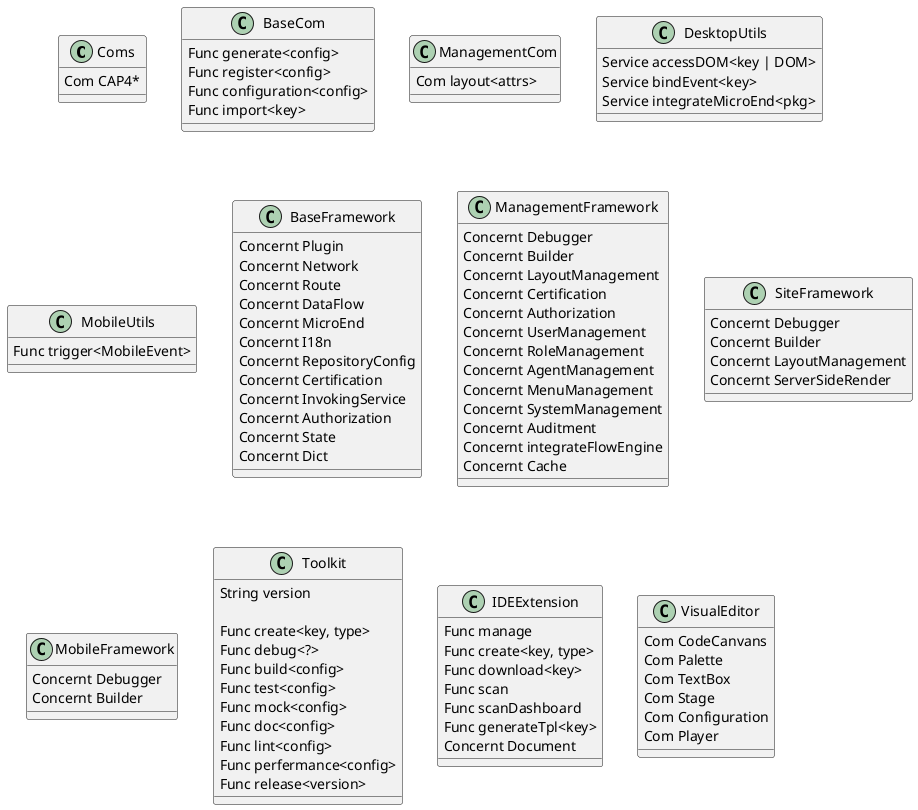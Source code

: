 @startuml
class Coms {
    Com CAP4*
}

class BaseCom {
    Func generate<config>
    Func register<config>
    Func configuration<config>
    Func import<key>
}

class ManagementCom {
    Com layout<attrs>
}

class DesktopUtils {
    Service accessDOM<key | DOM>
    Service bindEvent<key>
    Service integrateMicroEnd<pkg>
}

class MobileUtils {
    Func trigger<MobileEvent>
}

class BaseFramework {
    Concernt Plugin
    Concernt Network
    Concernt Route
    Concernt DataFlow
    Concernt MicroEnd
    Concernt I18n
    Concernt RepositoryConfig
    Concernt Certification
    Concernt InvokingService
    Concernt Authorization
    Concernt State
    Concernt Dict
}

class ManagementFramework {
    Concernt Debugger
    Concernt Builder
    Concernt LayoutManagement
    Concernt Certification
    Concernt Authorization
    Concernt UserManagement
    Concernt RoleManagement
    Concernt AgentManagement
    Concernt MenuManagement
    Concernt SystemManagement
    Concernt Auditment
    Concernt integrateFlowEngine
    Concernt Cache
}

class SiteFramework {
    Concernt Debugger
    Concernt Builder
    Concernt LayoutManagement
    Concernt ServerSideRender
}

class MobileFramework {
    Concernt Debugger
    Concernt Builder
}

class Toolkit {
    String version

    Func create<key, type>
    Func debug<?>
    Func build<config>
    Func test<config>
    Func mock<config>
    Func doc<config>
    Func lint<config>
    Func perfermance<config>
    Func release<version>
}

class IDEExtension {
    Func manage
    Func create<key, type>
    Func download<key>
    Func scan
    Func scanDashboard
    Func generateTpl<key>
    Concernt Document
}

class VisualEditor {
    Com CodeCanvans
    Com Palette
    Com TextBox
    Com Stage
    Com Configuration
    Com Player
}
@enduml
